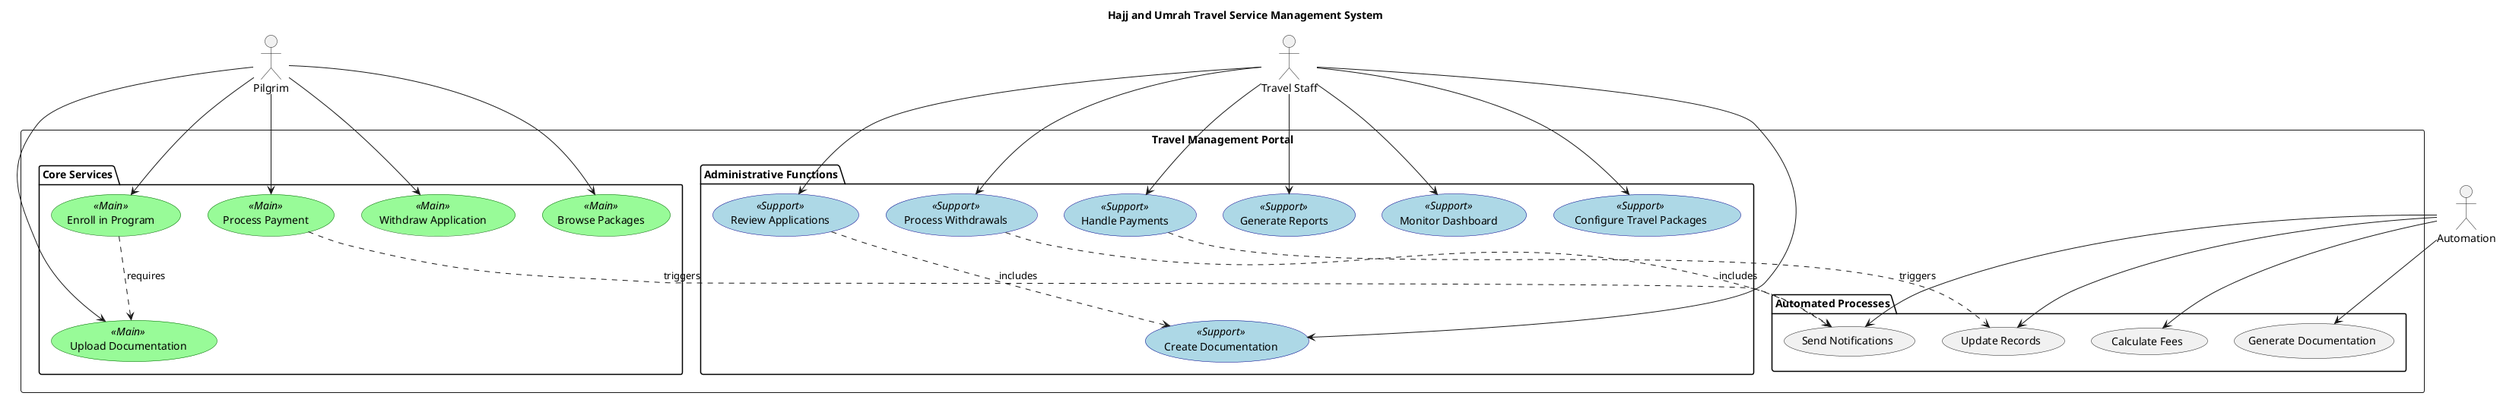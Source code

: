 @startuml Hajj_Umrah_Management_System
skinparam usecase {
    BackgroundColor<<Main>> PaleGreen
    BorderColor<<Main>> DarkGreen
    BackgroundColor<<Support>> LightBlue
    BorderColor<<Support>> DarkBlue
}

title Hajj and Umrah Travel Service Management System

actor "Pilgrim" as Pilgrim
actor "Travel Staff" as Staff
actor "Automation" as Auto

rectangle "Travel Management Portal" {
    package "Core Services" {
        usecase "Enroll in Program" as Enroll <<Main>>
        usecase "Upload Documentation" as Docs <<Main>>
        usecase "Process Payment" as Pay <<Main>>
        usecase "Withdraw Application" as Withdraw <<Main>>
        usecase "Browse Packages" as Browse <<Main>>
    }

    package "Administrative Functions" {
        usecase "Configure Travel Packages" as Config <<Support>>
        usecase "Review Applications" as Review <<Support>>
        usecase "Handle Payments" as HandlePay <<Support>>
        usecase "Process Withdrawals" as ProcessWithdraw <<Support>>
        usecase "Generate Reports" as Reports <<Support>>
        usecase "Create Documentation" as CreateDocs <<Support>>
        usecase "Monitor Dashboard" as Monitor <<Support>>
    }

    package "Automated Processes" {
        usecase "Calculate Fees" as Calc
        usecase "Generate Documentation" as GenDocs
        usecase "Send Notifications" as Notify
        usecase "Update Records" as Update
    }
}

' Pilgrim interactions
Pilgrim --> Enroll
Pilgrim --> Docs
Pilgrim --> Pay
Pilgrim --> Withdraw
Pilgrim --> Browse

' Staff interactions
Staff --> Config
Staff --> Review
Staff --> HandlePay
Staff --> ProcessWithdraw
Staff --> Reports
Staff --> CreateDocs
Staff --> Monitor

' Automation interactions
Auto --> Calc
Auto --> GenDocs
Auto --> Notify
Auto --> Update

' Relationships
Enroll ..> Docs : requires
Pay ..> Notify : triggers
Review ..> CreateDocs : includes
HandlePay ..> Update : triggers
ProcessWithdraw ..> Notify : includes

@enduml
